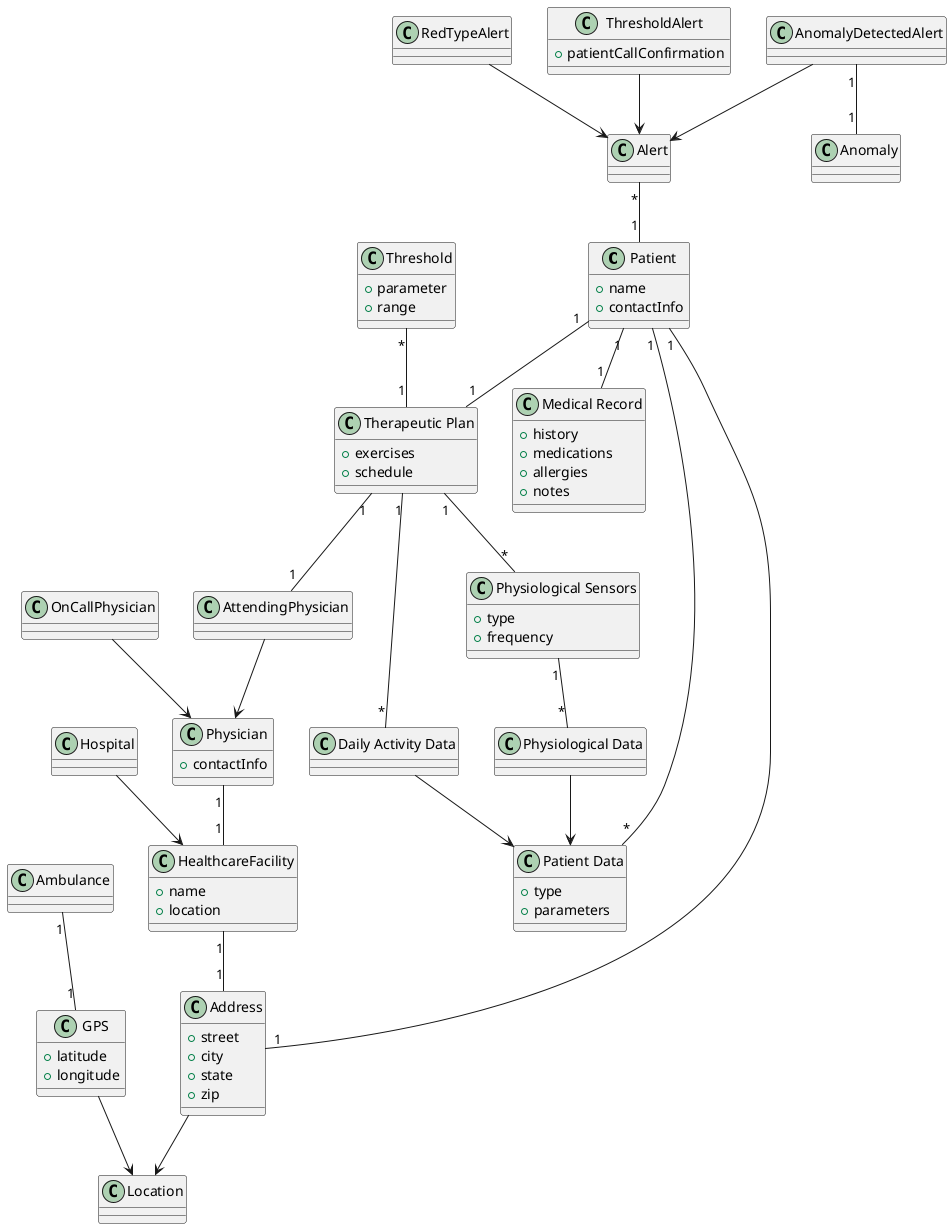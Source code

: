 @startuml data_diagram
' Class diagram for the problem architecture (WHAT)

class Patient {
  +name
  +contactInfo
}

class "Medical Record" as MedicalRecord {
  +history
  +medications
  +allergies
  +notes
}

class "Therapeutic Plan" as TherapeuticPlan {
  +exercises
  +schedule
}

class "Patient Data" as PatientData {
  +type
  +parameters
}

class "Physiological Data" as PhysiologicalData {}

class "Daily Activity Data" as DailyActivityData {}

class Physician {
  +contactInfo
}

class AttendingPhysician {}

class OnCallPhysician {}

class HealthcareFacility {
  +name
  +location
}

class Hospital {}

class Ambulance {}

class Alert {}

class RedTypeAlert {}

class AnomalyDetectedAlert {}

class ThresholdAlert {
  + patientCallConfirmation
}

RedTypeAlert --> Alert
AnomalyDetectedAlert --> Alert
ThresholdAlert --> Alert

class Anomaly {}


class Location {}

class Address {
  +street
  +city
  +state
  +zip
}

class GPS {
  +latitude
  +longitude
}

class "Physiological Sensors" as PhysiologicalSensors {
  +type
  +frequency
}

class Threshold {
  +parameter
  +range
}

Threshold "*" -- "1" TherapeuticPlan
TherapeuticPlan "1" -- "*" DailyActivityData
TherapeuticPlan "1" -- "*" PhysiologicalSensors
PhysiologicalSensors "1" -- "*" PhysiologicalData

Address --> Location
GPS --> Location

HealthcareFacility "1" -- "1" Address
Ambulance "1" -- "1" GPS
Patient "1" -- "1" Address

AnomalyDetectedAlert "1" -- "1" Anomaly

' Relationships
Patient "1" -- "1" MedicalRecord
Patient "1" -- "1" TherapeuticPlan
Patient "1" -- "*" PatientData

TherapeuticPlan "1" -- "1" AttendingPhysician

Hospital --> HealthcareFacility

Physician "1" -- "1" HealthcareFacility

AttendingPhysician --> Physician
OnCallPhysician --> Physician

PhysiologicalData --> PatientData
DailyActivityData --> PatientData

Alert "*" -- "1" Patient


@enduml
